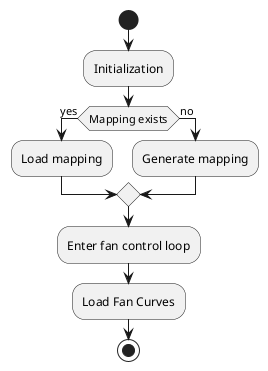 @startuml

start
:Initialization;

if (Mapping exists) then (yes)
  :Load mapping;
else (no)
  :Generate mapping;
endif

:Enter fan control loop;
:Load Fan Curves;

stop

@enduml
